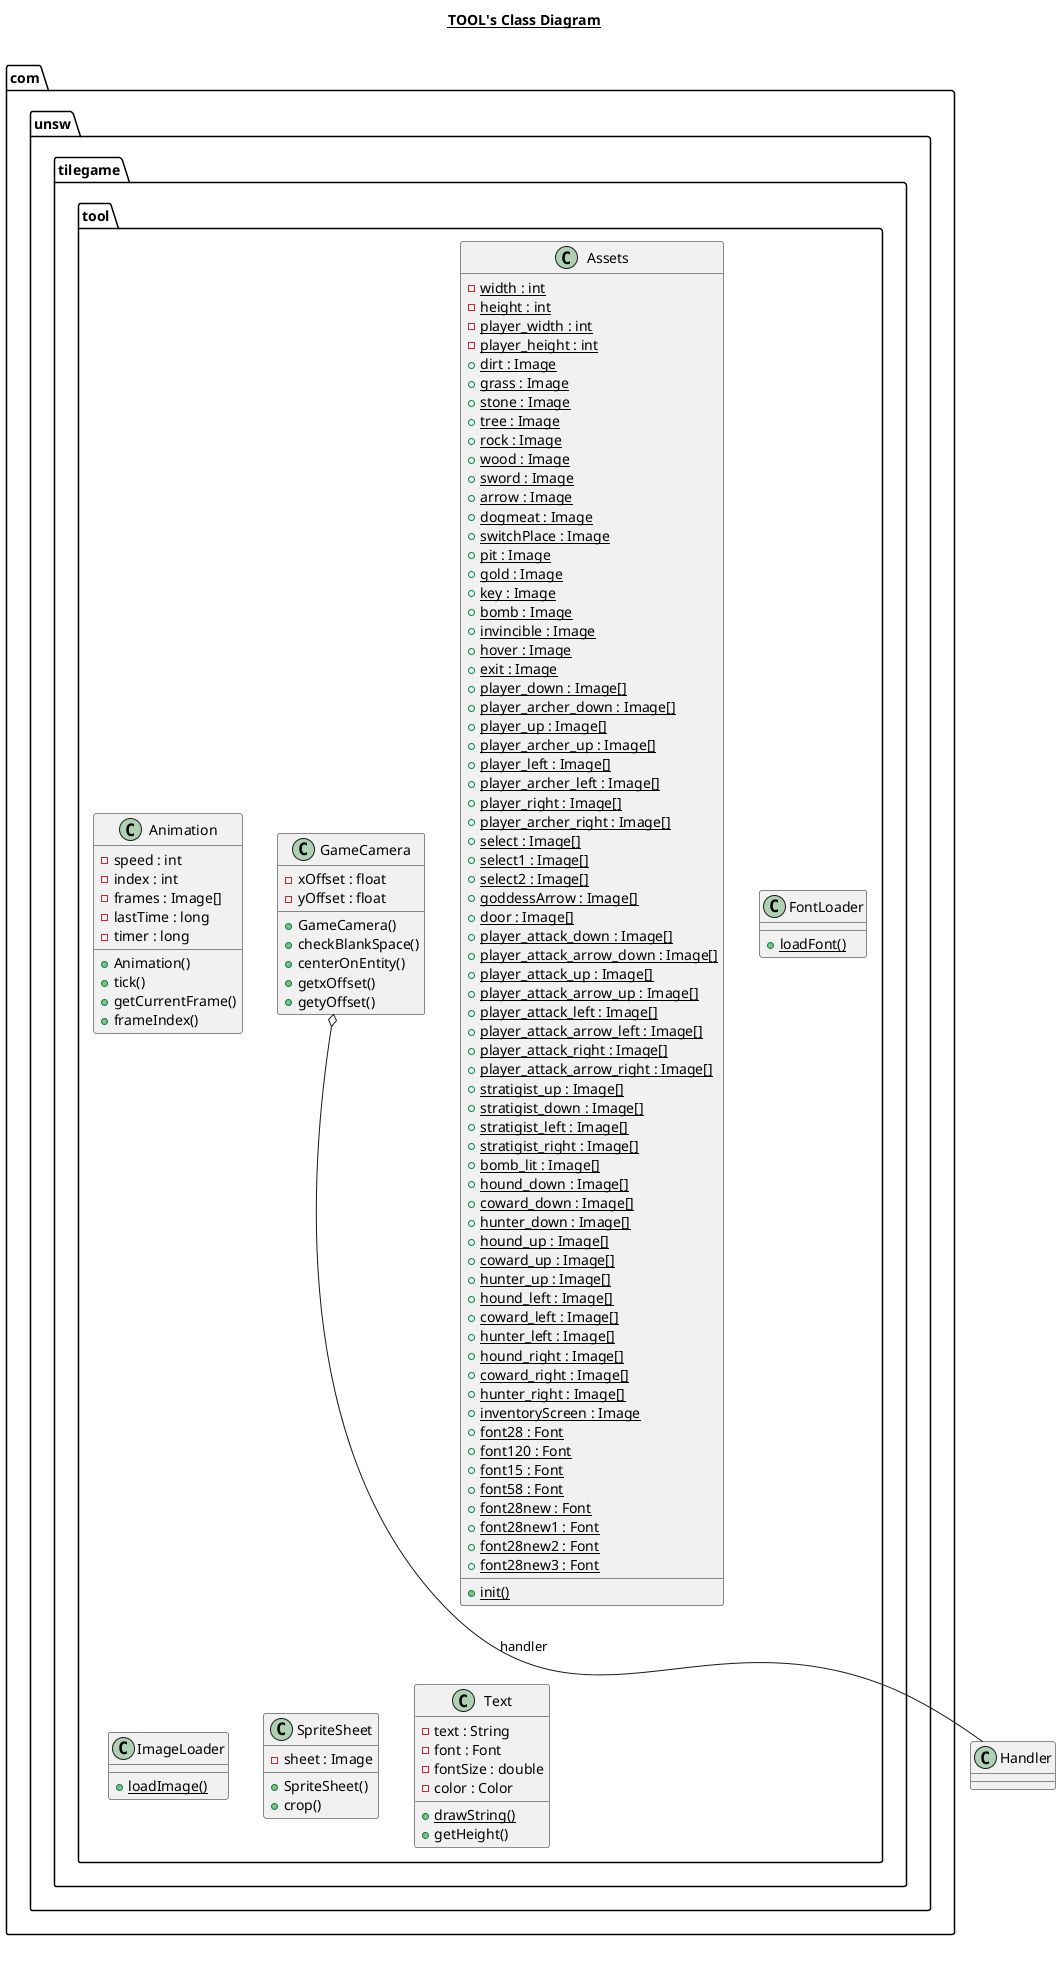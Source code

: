 @startuml

title __TOOL's Class Diagram__\n

  package com.unsw.tilegame {
    package com.unsw.tilegame.tool {
      class Animation {
          - speed : int
          - index : int
          - frames : Image[]
          - lastTime : long
          - timer : long
          + Animation()
          + tick()
          + getCurrentFrame()
          + frameIndex()
      }
    }
  }
  

  package com.unsw.tilegame {
    package com.unsw.tilegame.tool {
      class Assets {
          {static} - width : int
          {static} - height : int
          {static} - player_width : int
          {static} - player_height : int
          {static} + dirt : Image
          {static} + grass : Image
          {static} + stone : Image
          {static} + tree : Image
          {static} + rock : Image
          {static} + wood : Image
          {static} + sword : Image
          {static} + arrow : Image
          {static} + dogmeat : Image
          {static} + switchPlace : Image
          {static} + pit : Image
          {static} + gold : Image
          {static} + key : Image
          {static} + bomb : Image
          {static} + invincible : Image
          {static} + hover : Image
          {static} + exit : Image
          {static} + player_down : Image[]
          {static} + player_archer_down : Image[]
          {static} + player_up : Image[]
          {static} + player_archer_up : Image[]
          {static} + player_left : Image[]
          {static} + player_archer_left : Image[]
          {static} + player_right : Image[]
          {static} + player_archer_right : Image[]
          {static} + select : Image[]
          {static} + select1 : Image[]
          {static} + select2 : Image[]
          {static} + goddessArrow : Image[]
          {static} + door : Image[]
          {static} + player_attack_down : Image[]
          {static} + player_attack_arrow_down : Image[]
          {static} + player_attack_up : Image[]
          {static} + player_attack_arrow_up : Image[]
          {static} + player_attack_left : Image[]
          {static} + player_attack_arrow_left : Image[]
          {static} + player_attack_right : Image[]
          {static} + player_attack_arrow_right : Image[]
          {static} + stratigist_up : Image[]
          {static} + stratigist_down : Image[]
          {static} + stratigist_left : Image[]
          {static} + stratigist_right : Image[]
          {static} + bomb_lit : Image[]
          {static} + hound_down : Image[]
          {static} + coward_down : Image[]
          {static} + hunter_down : Image[]
          {static} + hound_up : Image[]
          {static} + coward_up : Image[]
          {static} + hunter_up : Image[]
          {static} + hound_left : Image[]
          {static} + coward_left : Image[]
          {static} + hunter_left : Image[]
          {static} + hound_right : Image[]
          {static} + coward_right : Image[]
          {static} + hunter_right : Image[]
          {static} + inventoryScreen : Image
          {static} + font28 : Font
          {static} + font120 : Font
          {static} + font15 : Font
          {static} + font58 : Font
          {static} + font28new : Font
          {static} + font28new1 : Font
          {static} + font28new2 : Font
          {static} + font28new3 : Font
          {static} + init()
      }
    }
  }
  

  package com.unsw.tilegame {
    package com.unsw.tilegame.tool {
      class FontLoader {
          {static} + loadFont()
      }
    }
  }
  

  package com.unsw.tilegame {
    package com.unsw.tilegame.tool {
      class GameCamera {
          - xOffset : float
          - yOffset : float
          + GameCamera()
          + checkBlankSpace()
          + centerOnEntity()
          + getxOffset()
          + getyOffset()
      }
    }
  }
  

  package com.unsw.tilegame {
    package com.unsw.tilegame.tool {
      class ImageLoader {
          {static} + loadImage()
      }
    }
  }
  

  package com.unsw.tilegame {
    package com.unsw.tilegame.tool {
      class SpriteSheet {
          - sheet : Image
          + SpriteSheet()
          + crop()
      }
    }
  }
  

  package com.unsw.tilegame {
    package com.unsw.tilegame.tool {
      class Text {
          - text : String
          - font : Font
          - fontSize : double
          - color : Color
          {static} + drawString()
          + getHeight()
      }
    }
  }
  

  GameCamera o-- Handler : handler


right footer


endfooter

@enduml
